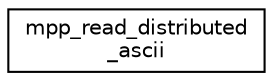 digraph "Graphical Class Hierarchy"
{
 // INTERACTIVE_SVG=YES
 // LATEX_PDF_SIZE
  edge [fontname="Helvetica",fontsize="10",labelfontname="Helvetica",labelfontsize="10"];
  node [fontname="Helvetica",fontsize="10",shape=record];
  rankdir="LR";
  Node0 [label="mpp_read_distributed\l_ascii",height=0.2,width=0.4,color="black", fillcolor="white", style="filled",URL="$interfacempp__io__mod_1_1mpp__read__distributed__ascii.html",tooltip=" "];
}
